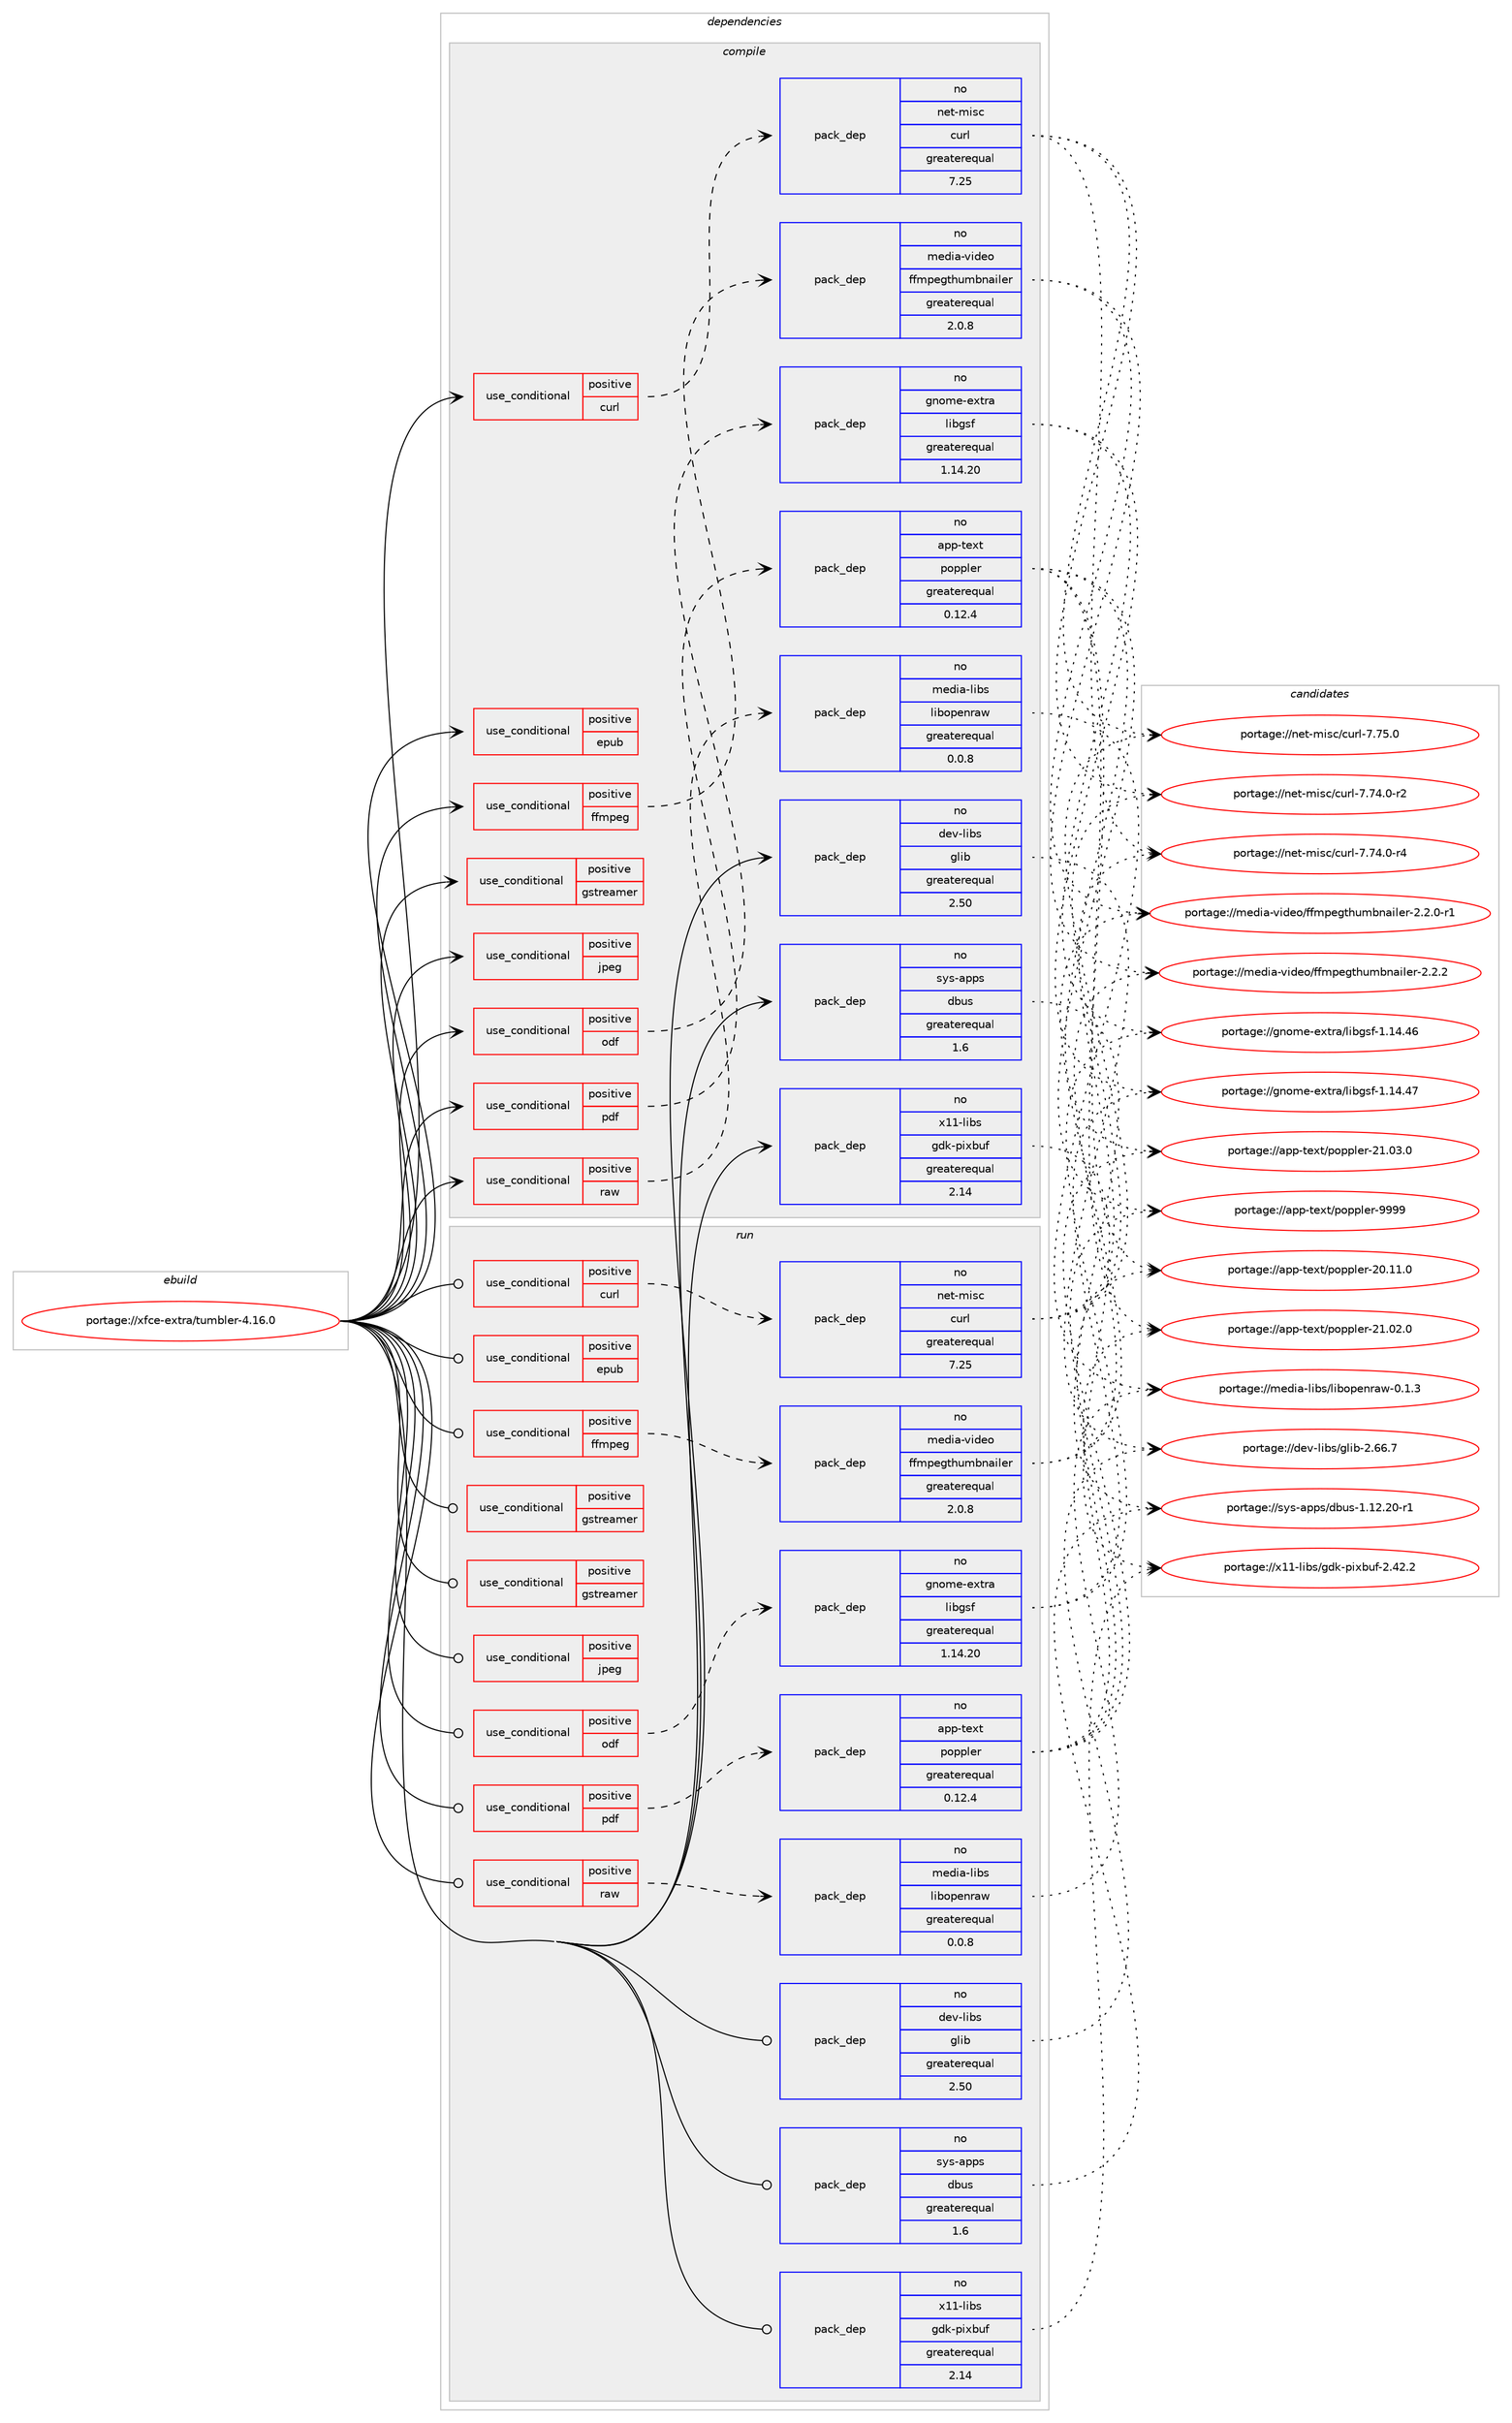 digraph prolog {

# *************
# Graph options
# *************

newrank=true;
concentrate=true;
compound=true;
graph [rankdir=LR,fontname=Helvetica,fontsize=10,ranksep=1.5];#, ranksep=2.5, nodesep=0.2];
edge  [arrowhead=vee];
node  [fontname=Helvetica,fontsize=10];

# **********
# The ebuild
# **********

subgraph cluster_leftcol {
color=gray;
rank=same;
label=<<i>ebuild</i>>;
id [label="portage://xfce-extra/tumbler-4.16.0", color=red, width=4, href="../xfce-extra/tumbler-4.16.0.svg"];
}

# ****************
# The dependencies
# ****************

subgraph cluster_midcol {
color=gray;
label=<<i>dependencies</i>>;
subgraph cluster_compile {
fillcolor="#eeeeee";
style=filled;
label=<<i>compile</i>>;
subgraph cond507 {
dependency1141 [label=<<TABLE BORDER="0" CELLBORDER="1" CELLSPACING="0" CELLPADDING="4"><TR><TD ROWSPAN="3" CELLPADDING="10">use_conditional</TD></TR><TR><TD>positive</TD></TR><TR><TD>curl</TD></TR></TABLE>>, shape=none, color=red];
subgraph pack610 {
dependency1142 [label=<<TABLE BORDER="0" CELLBORDER="1" CELLSPACING="0" CELLPADDING="4" WIDTH="220"><TR><TD ROWSPAN="6" CELLPADDING="30">pack_dep</TD></TR><TR><TD WIDTH="110">no</TD></TR><TR><TD>net-misc</TD></TR><TR><TD>curl</TD></TR><TR><TD>greaterequal</TD></TR><TR><TD>7.25</TD></TR></TABLE>>, shape=none, color=blue];
}
dependency1141:e -> dependency1142:w [weight=20,style="dashed",arrowhead="vee"];
}
id:e -> dependency1141:w [weight=20,style="solid",arrowhead="vee"];
subgraph cond508 {
dependency1143 [label=<<TABLE BORDER="0" CELLBORDER="1" CELLSPACING="0" CELLPADDING="4"><TR><TD ROWSPAN="3" CELLPADDING="10">use_conditional</TD></TR><TR><TD>positive</TD></TR><TR><TD>epub</TD></TR></TABLE>>, shape=none, color=red];
# *** BEGIN UNKNOWN DEPENDENCY TYPE (TODO) ***
# dependency1143 -> package_dependency(portage://xfce-extra/tumbler-4.16.0,install,no,app-text,libgepub,none,[,,],[],[])
# *** END UNKNOWN DEPENDENCY TYPE (TODO) ***

}
id:e -> dependency1143:w [weight=20,style="solid",arrowhead="vee"];
subgraph cond509 {
dependency1144 [label=<<TABLE BORDER="0" CELLBORDER="1" CELLSPACING="0" CELLPADDING="4"><TR><TD ROWSPAN="3" CELLPADDING="10">use_conditional</TD></TR><TR><TD>positive</TD></TR><TR><TD>ffmpeg</TD></TR></TABLE>>, shape=none, color=red];
subgraph pack611 {
dependency1145 [label=<<TABLE BORDER="0" CELLBORDER="1" CELLSPACING="0" CELLPADDING="4" WIDTH="220"><TR><TD ROWSPAN="6" CELLPADDING="30">pack_dep</TD></TR><TR><TD WIDTH="110">no</TD></TR><TR><TD>media-video</TD></TR><TR><TD>ffmpegthumbnailer</TD></TR><TR><TD>greaterequal</TD></TR><TR><TD>2.0.8</TD></TR></TABLE>>, shape=none, color=blue];
}
dependency1144:e -> dependency1145:w [weight=20,style="dashed",arrowhead="vee"];
}
id:e -> dependency1144:w [weight=20,style="solid",arrowhead="vee"];
subgraph cond510 {
dependency1146 [label=<<TABLE BORDER="0" CELLBORDER="1" CELLSPACING="0" CELLPADDING="4"><TR><TD ROWSPAN="3" CELLPADDING="10">use_conditional</TD></TR><TR><TD>positive</TD></TR><TR><TD>gstreamer</TD></TR></TABLE>>, shape=none, color=red];
# *** BEGIN UNKNOWN DEPENDENCY TYPE (TODO) ***
# dependency1146 -> package_dependency(portage://xfce-extra/tumbler-4.16.0,install,no,media-libs,gstreamer,none,[,,],[slot(1.0)],[])
# *** END UNKNOWN DEPENDENCY TYPE (TODO) ***

# *** BEGIN UNKNOWN DEPENDENCY TYPE (TODO) ***
# dependency1146 -> package_dependency(portage://xfce-extra/tumbler-4.16.0,install,no,media-libs,gst-plugins-base,none,[,,],[slot(1.0)],[])
# *** END UNKNOWN DEPENDENCY TYPE (TODO) ***

}
id:e -> dependency1146:w [weight=20,style="solid",arrowhead="vee"];
subgraph cond511 {
dependency1147 [label=<<TABLE BORDER="0" CELLBORDER="1" CELLSPACING="0" CELLPADDING="4"><TR><TD ROWSPAN="3" CELLPADDING="10">use_conditional</TD></TR><TR><TD>positive</TD></TR><TR><TD>jpeg</TD></TR></TABLE>>, shape=none, color=red];
# *** BEGIN UNKNOWN DEPENDENCY TYPE (TODO) ***
# dependency1147 -> package_dependency(portage://xfce-extra/tumbler-4.16.0,install,no,virtual,jpeg,none,[,,],[slot(0),equal],[])
# *** END UNKNOWN DEPENDENCY TYPE (TODO) ***

}
id:e -> dependency1147:w [weight=20,style="solid",arrowhead="vee"];
subgraph cond512 {
dependency1148 [label=<<TABLE BORDER="0" CELLBORDER="1" CELLSPACING="0" CELLPADDING="4"><TR><TD ROWSPAN="3" CELLPADDING="10">use_conditional</TD></TR><TR><TD>positive</TD></TR><TR><TD>odf</TD></TR></TABLE>>, shape=none, color=red];
subgraph pack612 {
dependency1149 [label=<<TABLE BORDER="0" CELLBORDER="1" CELLSPACING="0" CELLPADDING="4" WIDTH="220"><TR><TD ROWSPAN="6" CELLPADDING="30">pack_dep</TD></TR><TR><TD WIDTH="110">no</TD></TR><TR><TD>gnome-extra</TD></TR><TR><TD>libgsf</TD></TR><TR><TD>greaterequal</TD></TR><TR><TD>1.14.20</TD></TR></TABLE>>, shape=none, color=blue];
}
dependency1148:e -> dependency1149:w [weight=20,style="dashed",arrowhead="vee"];
}
id:e -> dependency1148:w [weight=20,style="solid",arrowhead="vee"];
subgraph cond513 {
dependency1150 [label=<<TABLE BORDER="0" CELLBORDER="1" CELLSPACING="0" CELLPADDING="4"><TR><TD ROWSPAN="3" CELLPADDING="10">use_conditional</TD></TR><TR><TD>positive</TD></TR><TR><TD>pdf</TD></TR></TABLE>>, shape=none, color=red];
subgraph pack613 {
dependency1151 [label=<<TABLE BORDER="0" CELLBORDER="1" CELLSPACING="0" CELLPADDING="4" WIDTH="220"><TR><TD ROWSPAN="6" CELLPADDING="30">pack_dep</TD></TR><TR><TD WIDTH="110">no</TD></TR><TR><TD>app-text</TD></TR><TR><TD>poppler</TD></TR><TR><TD>greaterequal</TD></TR><TR><TD>0.12.4</TD></TR></TABLE>>, shape=none, color=blue];
}
dependency1150:e -> dependency1151:w [weight=20,style="dashed",arrowhead="vee"];
}
id:e -> dependency1150:w [weight=20,style="solid",arrowhead="vee"];
subgraph cond514 {
dependency1152 [label=<<TABLE BORDER="0" CELLBORDER="1" CELLSPACING="0" CELLPADDING="4"><TR><TD ROWSPAN="3" CELLPADDING="10">use_conditional</TD></TR><TR><TD>positive</TD></TR><TR><TD>raw</TD></TR></TABLE>>, shape=none, color=red];
subgraph pack614 {
dependency1153 [label=<<TABLE BORDER="0" CELLBORDER="1" CELLSPACING="0" CELLPADDING="4" WIDTH="220"><TR><TD ROWSPAN="6" CELLPADDING="30">pack_dep</TD></TR><TR><TD WIDTH="110">no</TD></TR><TR><TD>media-libs</TD></TR><TR><TD>libopenraw</TD></TR><TR><TD>greaterequal</TD></TR><TR><TD>0.0.8</TD></TR></TABLE>>, shape=none, color=blue];
}
dependency1152:e -> dependency1153:w [weight=20,style="dashed",arrowhead="vee"];
}
id:e -> dependency1152:w [weight=20,style="solid",arrowhead="vee"];
subgraph pack615 {
dependency1154 [label=<<TABLE BORDER="0" CELLBORDER="1" CELLSPACING="0" CELLPADDING="4" WIDTH="220"><TR><TD ROWSPAN="6" CELLPADDING="30">pack_dep</TD></TR><TR><TD WIDTH="110">no</TD></TR><TR><TD>dev-libs</TD></TR><TR><TD>glib</TD></TR><TR><TD>greaterequal</TD></TR><TR><TD>2.50</TD></TR></TABLE>>, shape=none, color=blue];
}
id:e -> dependency1154:w [weight=20,style="solid",arrowhead="vee"];
# *** BEGIN UNKNOWN DEPENDENCY TYPE (TODO) ***
# id -> package_dependency(portage://xfce-extra/tumbler-4.16.0,install,no,media-libs,freetype,none,[,,],[slot(2),equal],[])
# *** END UNKNOWN DEPENDENCY TYPE (TODO) ***

# *** BEGIN UNKNOWN DEPENDENCY TYPE (TODO) ***
# id -> package_dependency(portage://xfce-extra/tumbler-4.16.0,install,no,media-libs,libpng,none,[,,],[slot(0),equal],[])
# *** END UNKNOWN DEPENDENCY TYPE (TODO) ***

subgraph pack616 {
dependency1155 [label=<<TABLE BORDER="0" CELLBORDER="1" CELLSPACING="0" CELLPADDING="4" WIDTH="220"><TR><TD ROWSPAN="6" CELLPADDING="30">pack_dep</TD></TR><TR><TD WIDTH="110">no</TD></TR><TR><TD>sys-apps</TD></TR><TR><TD>dbus</TD></TR><TR><TD>greaterequal</TD></TR><TR><TD>1.6</TD></TR></TABLE>>, shape=none, color=blue];
}
id:e -> dependency1155:w [weight=20,style="solid",arrowhead="vee"];
subgraph pack617 {
dependency1156 [label=<<TABLE BORDER="0" CELLBORDER="1" CELLSPACING="0" CELLPADDING="4" WIDTH="220"><TR><TD ROWSPAN="6" CELLPADDING="30">pack_dep</TD></TR><TR><TD WIDTH="110">no</TD></TR><TR><TD>x11-libs</TD></TR><TR><TD>gdk-pixbuf</TD></TR><TR><TD>greaterequal</TD></TR><TR><TD>2.14</TD></TR></TABLE>>, shape=none, color=blue];
}
id:e -> dependency1156:w [weight=20,style="solid",arrowhead="vee"];
}
subgraph cluster_compileandrun {
fillcolor="#eeeeee";
style=filled;
label=<<i>compile and run</i>>;
}
subgraph cluster_run {
fillcolor="#eeeeee";
style=filled;
label=<<i>run</i>>;
subgraph cond515 {
dependency1157 [label=<<TABLE BORDER="0" CELLBORDER="1" CELLSPACING="0" CELLPADDING="4"><TR><TD ROWSPAN="3" CELLPADDING="10">use_conditional</TD></TR><TR><TD>positive</TD></TR><TR><TD>curl</TD></TR></TABLE>>, shape=none, color=red];
subgraph pack618 {
dependency1158 [label=<<TABLE BORDER="0" CELLBORDER="1" CELLSPACING="0" CELLPADDING="4" WIDTH="220"><TR><TD ROWSPAN="6" CELLPADDING="30">pack_dep</TD></TR><TR><TD WIDTH="110">no</TD></TR><TR><TD>net-misc</TD></TR><TR><TD>curl</TD></TR><TR><TD>greaterequal</TD></TR><TR><TD>7.25</TD></TR></TABLE>>, shape=none, color=blue];
}
dependency1157:e -> dependency1158:w [weight=20,style="dashed",arrowhead="vee"];
}
id:e -> dependency1157:w [weight=20,style="solid",arrowhead="odot"];
subgraph cond516 {
dependency1159 [label=<<TABLE BORDER="0" CELLBORDER="1" CELLSPACING="0" CELLPADDING="4"><TR><TD ROWSPAN="3" CELLPADDING="10">use_conditional</TD></TR><TR><TD>positive</TD></TR><TR><TD>epub</TD></TR></TABLE>>, shape=none, color=red];
# *** BEGIN UNKNOWN DEPENDENCY TYPE (TODO) ***
# dependency1159 -> package_dependency(portage://xfce-extra/tumbler-4.16.0,run,no,app-text,libgepub,none,[,,],[],[])
# *** END UNKNOWN DEPENDENCY TYPE (TODO) ***

}
id:e -> dependency1159:w [weight=20,style="solid",arrowhead="odot"];
subgraph cond517 {
dependency1160 [label=<<TABLE BORDER="0" CELLBORDER="1" CELLSPACING="0" CELLPADDING="4"><TR><TD ROWSPAN="3" CELLPADDING="10">use_conditional</TD></TR><TR><TD>positive</TD></TR><TR><TD>ffmpeg</TD></TR></TABLE>>, shape=none, color=red];
subgraph pack619 {
dependency1161 [label=<<TABLE BORDER="0" CELLBORDER="1" CELLSPACING="0" CELLPADDING="4" WIDTH="220"><TR><TD ROWSPAN="6" CELLPADDING="30">pack_dep</TD></TR><TR><TD WIDTH="110">no</TD></TR><TR><TD>media-video</TD></TR><TR><TD>ffmpegthumbnailer</TD></TR><TR><TD>greaterequal</TD></TR><TR><TD>2.0.8</TD></TR></TABLE>>, shape=none, color=blue];
}
dependency1160:e -> dependency1161:w [weight=20,style="dashed",arrowhead="vee"];
}
id:e -> dependency1160:w [weight=20,style="solid",arrowhead="odot"];
subgraph cond518 {
dependency1162 [label=<<TABLE BORDER="0" CELLBORDER="1" CELLSPACING="0" CELLPADDING="4"><TR><TD ROWSPAN="3" CELLPADDING="10">use_conditional</TD></TR><TR><TD>positive</TD></TR><TR><TD>gstreamer</TD></TR></TABLE>>, shape=none, color=red];
# *** BEGIN UNKNOWN DEPENDENCY TYPE (TODO) ***
# dependency1162 -> package_dependency(portage://xfce-extra/tumbler-4.16.0,run,no,media-libs,gstreamer,none,[,,],[slot(1.0)],[])
# *** END UNKNOWN DEPENDENCY TYPE (TODO) ***

# *** BEGIN UNKNOWN DEPENDENCY TYPE (TODO) ***
# dependency1162 -> package_dependency(portage://xfce-extra/tumbler-4.16.0,run,no,media-libs,gst-plugins-base,none,[,,],[slot(1.0)],[])
# *** END UNKNOWN DEPENDENCY TYPE (TODO) ***

}
id:e -> dependency1162:w [weight=20,style="solid",arrowhead="odot"];
subgraph cond519 {
dependency1163 [label=<<TABLE BORDER="0" CELLBORDER="1" CELLSPACING="0" CELLPADDING="4"><TR><TD ROWSPAN="3" CELLPADDING="10">use_conditional</TD></TR><TR><TD>positive</TD></TR><TR><TD>gstreamer</TD></TR></TABLE>>, shape=none, color=red];
# *** BEGIN UNKNOWN DEPENDENCY TYPE (TODO) ***
# dependency1163 -> package_dependency(portage://xfce-extra/tumbler-4.16.0,run,no,media-plugins,gst-plugins-meta,none,[,,],[slot(1.0)],[])
# *** END UNKNOWN DEPENDENCY TYPE (TODO) ***

}
id:e -> dependency1163:w [weight=20,style="solid",arrowhead="odot"];
subgraph cond520 {
dependency1164 [label=<<TABLE BORDER="0" CELLBORDER="1" CELLSPACING="0" CELLPADDING="4"><TR><TD ROWSPAN="3" CELLPADDING="10">use_conditional</TD></TR><TR><TD>positive</TD></TR><TR><TD>jpeg</TD></TR></TABLE>>, shape=none, color=red];
# *** BEGIN UNKNOWN DEPENDENCY TYPE (TODO) ***
# dependency1164 -> package_dependency(portage://xfce-extra/tumbler-4.16.0,run,no,virtual,jpeg,none,[,,],[slot(0),equal],[])
# *** END UNKNOWN DEPENDENCY TYPE (TODO) ***

}
id:e -> dependency1164:w [weight=20,style="solid",arrowhead="odot"];
subgraph cond521 {
dependency1165 [label=<<TABLE BORDER="0" CELLBORDER="1" CELLSPACING="0" CELLPADDING="4"><TR><TD ROWSPAN="3" CELLPADDING="10">use_conditional</TD></TR><TR><TD>positive</TD></TR><TR><TD>odf</TD></TR></TABLE>>, shape=none, color=red];
subgraph pack620 {
dependency1166 [label=<<TABLE BORDER="0" CELLBORDER="1" CELLSPACING="0" CELLPADDING="4" WIDTH="220"><TR><TD ROWSPAN="6" CELLPADDING="30">pack_dep</TD></TR><TR><TD WIDTH="110">no</TD></TR><TR><TD>gnome-extra</TD></TR><TR><TD>libgsf</TD></TR><TR><TD>greaterequal</TD></TR><TR><TD>1.14.20</TD></TR></TABLE>>, shape=none, color=blue];
}
dependency1165:e -> dependency1166:w [weight=20,style="dashed",arrowhead="vee"];
}
id:e -> dependency1165:w [weight=20,style="solid",arrowhead="odot"];
subgraph cond522 {
dependency1167 [label=<<TABLE BORDER="0" CELLBORDER="1" CELLSPACING="0" CELLPADDING="4"><TR><TD ROWSPAN="3" CELLPADDING="10">use_conditional</TD></TR><TR><TD>positive</TD></TR><TR><TD>pdf</TD></TR></TABLE>>, shape=none, color=red];
subgraph pack621 {
dependency1168 [label=<<TABLE BORDER="0" CELLBORDER="1" CELLSPACING="0" CELLPADDING="4" WIDTH="220"><TR><TD ROWSPAN="6" CELLPADDING="30">pack_dep</TD></TR><TR><TD WIDTH="110">no</TD></TR><TR><TD>app-text</TD></TR><TR><TD>poppler</TD></TR><TR><TD>greaterequal</TD></TR><TR><TD>0.12.4</TD></TR></TABLE>>, shape=none, color=blue];
}
dependency1167:e -> dependency1168:w [weight=20,style="dashed",arrowhead="vee"];
}
id:e -> dependency1167:w [weight=20,style="solid",arrowhead="odot"];
subgraph cond523 {
dependency1169 [label=<<TABLE BORDER="0" CELLBORDER="1" CELLSPACING="0" CELLPADDING="4"><TR><TD ROWSPAN="3" CELLPADDING="10">use_conditional</TD></TR><TR><TD>positive</TD></TR><TR><TD>raw</TD></TR></TABLE>>, shape=none, color=red];
subgraph pack622 {
dependency1170 [label=<<TABLE BORDER="0" CELLBORDER="1" CELLSPACING="0" CELLPADDING="4" WIDTH="220"><TR><TD ROWSPAN="6" CELLPADDING="30">pack_dep</TD></TR><TR><TD WIDTH="110">no</TD></TR><TR><TD>media-libs</TD></TR><TR><TD>libopenraw</TD></TR><TR><TD>greaterequal</TD></TR><TR><TD>0.0.8</TD></TR></TABLE>>, shape=none, color=blue];
}
dependency1169:e -> dependency1170:w [weight=20,style="dashed",arrowhead="vee"];
}
id:e -> dependency1169:w [weight=20,style="solid",arrowhead="odot"];
subgraph pack623 {
dependency1171 [label=<<TABLE BORDER="0" CELLBORDER="1" CELLSPACING="0" CELLPADDING="4" WIDTH="220"><TR><TD ROWSPAN="6" CELLPADDING="30">pack_dep</TD></TR><TR><TD WIDTH="110">no</TD></TR><TR><TD>dev-libs</TD></TR><TR><TD>glib</TD></TR><TR><TD>greaterequal</TD></TR><TR><TD>2.50</TD></TR></TABLE>>, shape=none, color=blue];
}
id:e -> dependency1171:w [weight=20,style="solid",arrowhead="odot"];
# *** BEGIN UNKNOWN DEPENDENCY TYPE (TODO) ***
# id -> package_dependency(portage://xfce-extra/tumbler-4.16.0,run,no,media-libs,freetype,none,[,,],[slot(2),equal],[])
# *** END UNKNOWN DEPENDENCY TYPE (TODO) ***

# *** BEGIN UNKNOWN DEPENDENCY TYPE (TODO) ***
# id -> package_dependency(portage://xfce-extra/tumbler-4.16.0,run,no,media-libs,libpng,none,[,,],[slot(0),equal],[])
# *** END UNKNOWN DEPENDENCY TYPE (TODO) ***

subgraph pack624 {
dependency1172 [label=<<TABLE BORDER="0" CELLBORDER="1" CELLSPACING="0" CELLPADDING="4" WIDTH="220"><TR><TD ROWSPAN="6" CELLPADDING="30">pack_dep</TD></TR><TR><TD WIDTH="110">no</TD></TR><TR><TD>sys-apps</TD></TR><TR><TD>dbus</TD></TR><TR><TD>greaterequal</TD></TR><TR><TD>1.6</TD></TR></TABLE>>, shape=none, color=blue];
}
id:e -> dependency1172:w [weight=20,style="solid",arrowhead="odot"];
subgraph pack625 {
dependency1173 [label=<<TABLE BORDER="0" CELLBORDER="1" CELLSPACING="0" CELLPADDING="4" WIDTH="220"><TR><TD ROWSPAN="6" CELLPADDING="30">pack_dep</TD></TR><TR><TD WIDTH="110">no</TD></TR><TR><TD>x11-libs</TD></TR><TR><TD>gdk-pixbuf</TD></TR><TR><TD>greaterequal</TD></TR><TR><TD>2.14</TD></TR></TABLE>>, shape=none, color=blue];
}
id:e -> dependency1173:w [weight=20,style="solid",arrowhead="odot"];
}
}

# **************
# The candidates
# **************

subgraph cluster_choices {
rank=same;
color=gray;
label=<<i>candidates</i>>;

subgraph choice610 {
color=black;
nodesep=1;
choice11010111645109105115994799117114108455546555246484511450 [label="portage://net-misc/curl-7.74.0-r2", color=red, width=4,href="../net-misc/curl-7.74.0-r2.svg"];
choice11010111645109105115994799117114108455546555246484511452 [label="portage://net-misc/curl-7.74.0-r4", color=red, width=4,href="../net-misc/curl-7.74.0-r4.svg"];
choice1101011164510910511599479911711410845554655534648 [label="portage://net-misc/curl-7.75.0", color=red, width=4,href="../net-misc/curl-7.75.0.svg"];
dependency1142:e -> choice11010111645109105115994799117114108455546555246484511450:w [style=dotted,weight="100"];
dependency1142:e -> choice11010111645109105115994799117114108455546555246484511452:w [style=dotted,weight="100"];
dependency1142:e -> choice1101011164510910511599479911711410845554655534648:w [style=dotted,weight="100"];
}
subgraph choice611 {
color=black;
nodesep=1;
choice10910110010597451181051001011114710210210911210110311610411710998110971051081011144550465046484511449 [label="portage://media-video/ffmpegthumbnailer-2.2.0-r1", color=red, width=4,href="../media-video/ffmpegthumbnailer-2.2.0-r1.svg"];
choice1091011001059745118105100101111471021021091121011031161041171099811097105108101114455046504650 [label="portage://media-video/ffmpegthumbnailer-2.2.2", color=red, width=4,href="../media-video/ffmpegthumbnailer-2.2.2.svg"];
dependency1145:e -> choice10910110010597451181051001011114710210210911210110311610411710998110971051081011144550465046484511449:w [style=dotted,weight="100"];
dependency1145:e -> choice1091011001059745118105100101111471021021091121011031161041171099811097105108101114455046504650:w [style=dotted,weight="100"];
}
subgraph choice612 {
color=black;
nodesep=1;
choice103110111109101451011201161149747108105981031151024549464952465254 [label="portage://gnome-extra/libgsf-1.14.46", color=red, width=4,href="../gnome-extra/libgsf-1.14.46.svg"];
choice103110111109101451011201161149747108105981031151024549464952465255 [label="portage://gnome-extra/libgsf-1.14.47", color=red, width=4,href="../gnome-extra/libgsf-1.14.47.svg"];
dependency1149:e -> choice103110111109101451011201161149747108105981031151024549464952465254:w [style=dotted,weight="100"];
dependency1149:e -> choice103110111109101451011201161149747108105981031151024549464952465255:w [style=dotted,weight="100"];
}
subgraph choice613 {
color=black;
nodesep=1;
choice9711211245116101120116471121111121121081011144550484649494648 [label="portage://app-text/poppler-20.11.0", color=red, width=4,href="../app-text/poppler-20.11.0.svg"];
choice9711211245116101120116471121111121121081011144550494648504648 [label="portage://app-text/poppler-21.02.0", color=red, width=4,href="../app-text/poppler-21.02.0.svg"];
choice9711211245116101120116471121111121121081011144550494648514648 [label="portage://app-text/poppler-21.03.0", color=red, width=4,href="../app-text/poppler-21.03.0.svg"];
choice9711211245116101120116471121111121121081011144557575757 [label="portage://app-text/poppler-9999", color=red, width=4,href="../app-text/poppler-9999.svg"];
dependency1151:e -> choice9711211245116101120116471121111121121081011144550484649494648:w [style=dotted,weight="100"];
dependency1151:e -> choice9711211245116101120116471121111121121081011144550494648504648:w [style=dotted,weight="100"];
dependency1151:e -> choice9711211245116101120116471121111121121081011144550494648514648:w [style=dotted,weight="100"];
dependency1151:e -> choice9711211245116101120116471121111121121081011144557575757:w [style=dotted,weight="100"];
}
subgraph choice614 {
color=black;
nodesep=1;
choice109101100105974510810598115471081059811111210111011497119454846494651 [label="portage://media-libs/libopenraw-0.1.3", color=red, width=4,href="../media-libs/libopenraw-0.1.3.svg"];
dependency1153:e -> choice109101100105974510810598115471081059811111210111011497119454846494651:w [style=dotted,weight="100"];
}
subgraph choice615 {
color=black;
nodesep=1;
choice1001011184510810598115471031081059845504654544655 [label="portage://dev-libs/glib-2.66.7", color=red, width=4,href="../dev-libs/glib-2.66.7.svg"];
dependency1154:e -> choice1001011184510810598115471031081059845504654544655:w [style=dotted,weight="100"];
}
subgraph choice616 {
color=black;
nodesep=1;
choice1151211154597112112115471009811711545494649504650484511449 [label="portage://sys-apps/dbus-1.12.20-r1", color=red, width=4,href="../sys-apps/dbus-1.12.20-r1.svg"];
dependency1155:e -> choice1151211154597112112115471009811711545494649504650484511449:w [style=dotted,weight="100"];
}
subgraph choice617 {
color=black;
nodesep=1;
choice1204949451081059811547103100107451121051209811710245504652504650 [label="portage://x11-libs/gdk-pixbuf-2.42.2", color=red, width=4,href="../x11-libs/gdk-pixbuf-2.42.2.svg"];
dependency1156:e -> choice1204949451081059811547103100107451121051209811710245504652504650:w [style=dotted,weight="100"];
}
subgraph choice618 {
color=black;
nodesep=1;
choice11010111645109105115994799117114108455546555246484511450 [label="portage://net-misc/curl-7.74.0-r2", color=red, width=4,href="../net-misc/curl-7.74.0-r2.svg"];
choice11010111645109105115994799117114108455546555246484511452 [label="portage://net-misc/curl-7.74.0-r4", color=red, width=4,href="../net-misc/curl-7.74.0-r4.svg"];
choice1101011164510910511599479911711410845554655534648 [label="portage://net-misc/curl-7.75.0", color=red, width=4,href="../net-misc/curl-7.75.0.svg"];
dependency1158:e -> choice11010111645109105115994799117114108455546555246484511450:w [style=dotted,weight="100"];
dependency1158:e -> choice11010111645109105115994799117114108455546555246484511452:w [style=dotted,weight="100"];
dependency1158:e -> choice1101011164510910511599479911711410845554655534648:w [style=dotted,weight="100"];
}
subgraph choice619 {
color=black;
nodesep=1;
choice10910110010597451181051001011114710210210911210110311610411710998110971051081011144550465046484511449 [label="portage://media-video/ffmpegthumbnailer-2.2.0-r1", color=red, width=4,href="../media-video/ffmpegthumbnailer-2.2.0-r1.svg"];
choice1091011001059745118105100101111471021021091121011031161041171099811097105108101114455046504650 [label="portage://media-video/ffmpegthumbnailer-2.2.2", color=red, width=4,href="../media-video/ffmpegthumbnailer-2.2.2.svg"];
dependency1161:e -> choice10910110010597451181051001011114710210210911210110311610411710998110971051081011144550465046484511449:w [style=dotted,weight="100"];
dependency1161:e -> choice1091011001059745118105100101111471021021091121011031161041171099811097105108101114455046504650:w [style=dotted,weight="100"];
}
subgraph choice620 {
color=black;
nodesep=1;
choice103110111109101451011201161149747108105981031151024549464952465254 [label="portage://gnome-extra/libgsf-1.14.46", color=red, width=4,href="../gnome-extra/libgsf-1.14.46.svg"];
choice103110111109101451011201161149747108105981031151024549464952465255 [label="portage://gnome-extra/libgsf-1.14.47", color=red, width=4,href="../gnome-extra/libgsf-1.14.47.svg"];
dependency1166:e -> choice103110111109101451011201161149747108105981031151024549464952465254:w [style=dotted,weight="100"];
dependency1166:e -> choice103110111109101451011201161149747108105981031151024549464952465255:w [style=dotted,weight="100"];
}
subgraph choice621 {
color=black;
nodesep=1;
choice9711211245116101120116471121111121121081011144550484649494648 [label="portage://app-text/poppler-20.11.0", color=red, width=4,href="../app-text/poppler-20.11.0.svg"];
choice9711211245116101120116471121111121121081011144550494648504648 [label="portage://app-text/poppler-21.02.0", color=red, width=4,href="../app-text/poppler-21.02.0.svg"];
choice9711211245116101120116471121111121121081011144550494648514648 [label="portage://app-text/poppler-21.03.0", color=red, width=4,href="../app-text/poppler-21.03.0.svg"];
choice9711211245116101120116471121111121121081011144557575757 [label="portage://app-text/poppler-9999", color=red, width=4,href="../app-text/poppler-9999.svg"];
dependency1168:e -> choice9711211245116101120116471121111121121081011144550484649494648:w [style=dotted,weight="100"];
dependency1168:e -> choice9711211245116101120116471121111121121081011144550494648504648:w [style=dotted,weight="100"];
dependency1168:e -> choice9711211245116101120116471121111121121081011144550494648514648:w [style=dotted,weight="100"];
dependency1168:e -> choice9711211245116101120116471121111121121081011144557575757:w [style=dotted,weight="100"];
}
subgraph choice622 {
color=black;
nodesep=1;
choice109101100105974510810598115471081059811111210111011497119454846494651 [label="portage://media-libs/libopenraw-0.1.3", color=red, width=4,href="../media-libs/libopenraw-0.1.3.svg"];
dependency1170:e -> choice109101100105974510810598115471081059811111210111011497119454846494651:w [style=dotted,weight="100"];
}
subgraph choice623 {
color=black;
nodesep=1;
choice1001011184510810598115471031081059845504654544655 [label="portage://dev-libs/glib-2.66.7", color=red, width=4,href="../dev-libs/glib-2.66.7.svg"];
dependency1171:e -> choice1001011184510810598115471031081059845504654544655:w [style=dotted,weight="100"];
}
subgraph choice624 {
color=black;
nodesep=1;
choice1151211154597112112115471009811711545494649504650484511449 [label="portage://sys-apps/dbus-1.12.20-r1", color=red, width=4,href="../sys-apps/dbus-1.12.20-r1.svg"];
dependency1172:e -> choice1151211154597112112115471009811711545494649504650484511449:w [style=dotted,weight="100"];
}
subgraph choice625 {
color=black;
nodesep=1;
choice1204949451081059811547103100107451121051209811710245504652504650 [label="portage://x11-libs/gdk-pixbuf-2.42.2", color=red, width=4,href="../x11-libs/gdk-pixbuf-2.42.2.svg"];
dependency1173:e -> choice1204949451081059811547103100107451121051209811710245504652504650:w [style=dotted,weight="100"];
}
}

}

